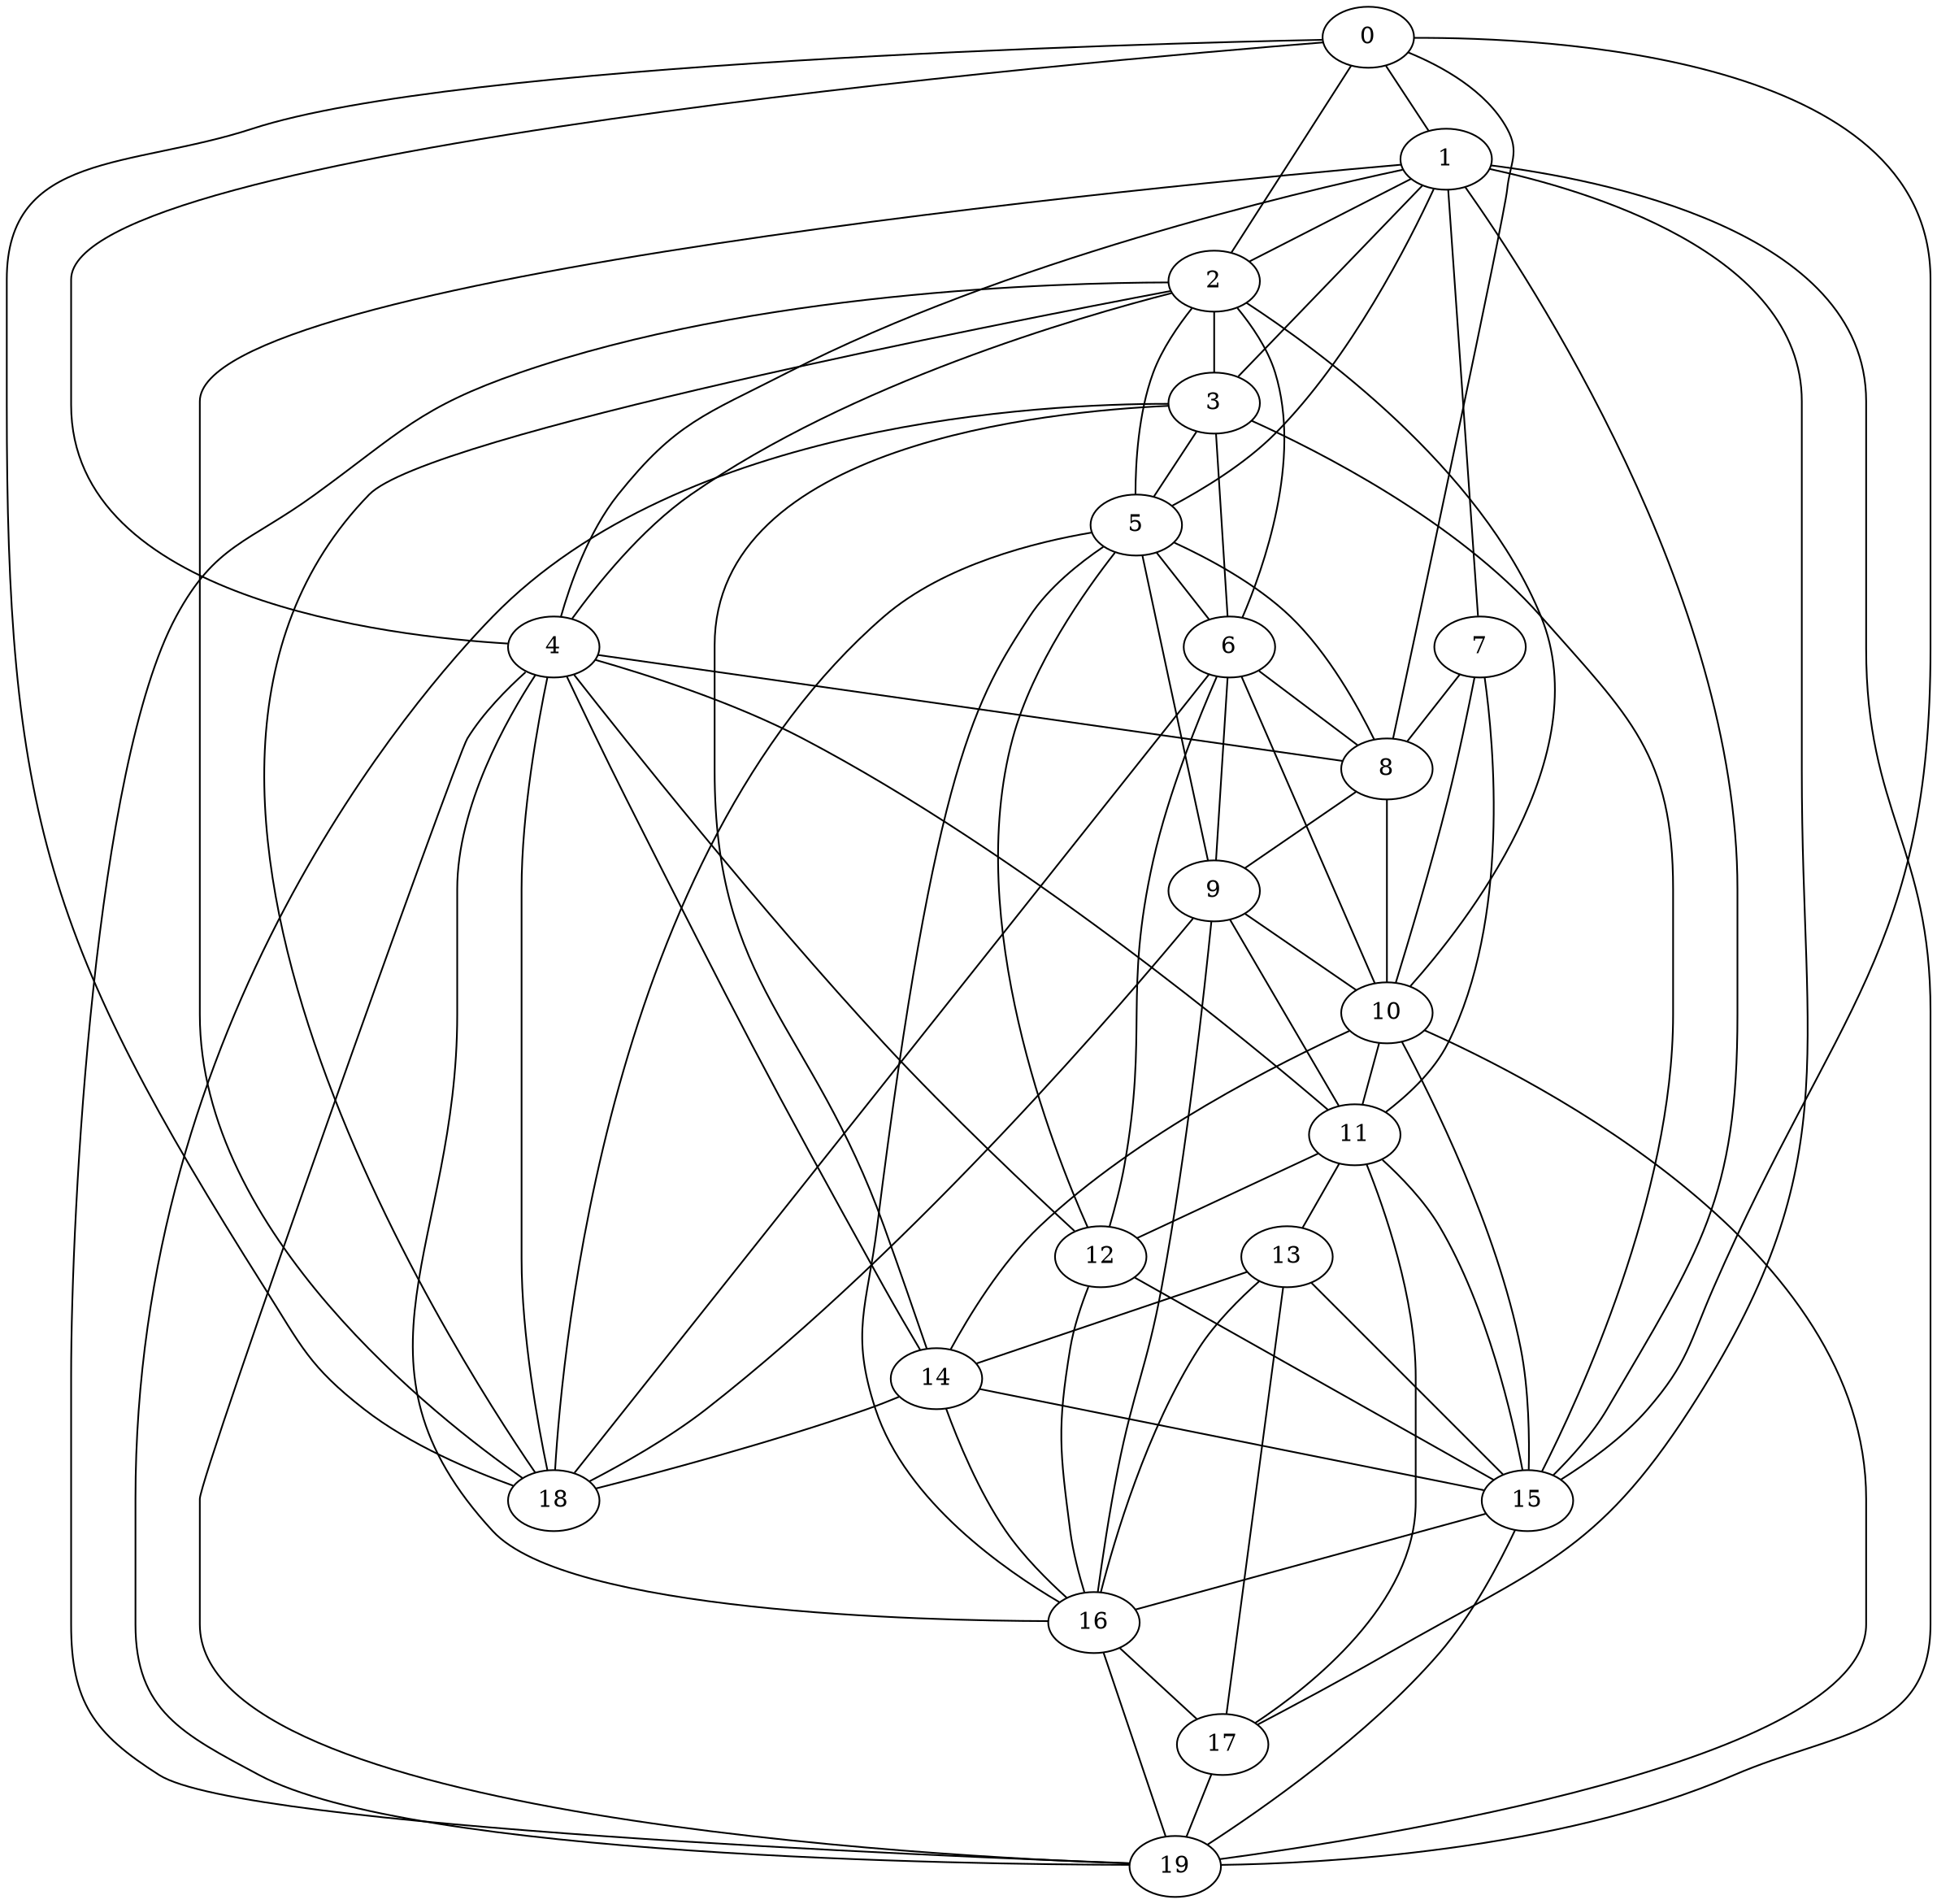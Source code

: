 graph G {
   8 -- 9
   8 -- 10
   0 -- 8
   0 -- 1
   0 -- 18
   0 -- 2
   0 -- 4
   0 -- 15
   1 -- 18
   1 -- 2
   1 -- 3
   1 -- 4
   1 -- 5
   1 -- 15
   1 -- 7
   1 -- 17
   1 -- 19
   2 -- 19
   2 -- 3
   2 -- 4
   2 -- 5
   2 -- 6
   2 -- 18
   2 -- 10
   3 -- 6
   3 -- 14
   3 -- 5
   3 -- 15
   3 -- 19
   4 -- 8
   4 -- 18
   4 -- 11
   4 -- 19
   4 -- 12
   4 -- 14
   4 -- 16
   5 -- 9
   5 -- 18
   5 -- 6
   5 -- 16
   5 -- 8
   5 -- 12
   6 -- 10
   6 -- 18
   6 -- 8
   6 -- 9
   6 -- 12
   7 -- 8
   7 -- 10
   7 -- 11
   9 -- 16
   9 -- 18
   9 -- 10
   9 -- 11
   10 -- 14
   10 -- 15
   10 -- 19
   10 -- 11
   11 -- 15
   11 -- 17
   11 -- 12
   11 -- 13
   12 -- 15
   12 -- 16
   13 -- 14
   13 -- 15
   13 -- 16
   13 -- 17
   14 -- 18
   14 -- 15
   14 -- 16
   15 -- 16
   15 -- 19
   16 -- 17
   16 -- 19
   17 -- 19
}
